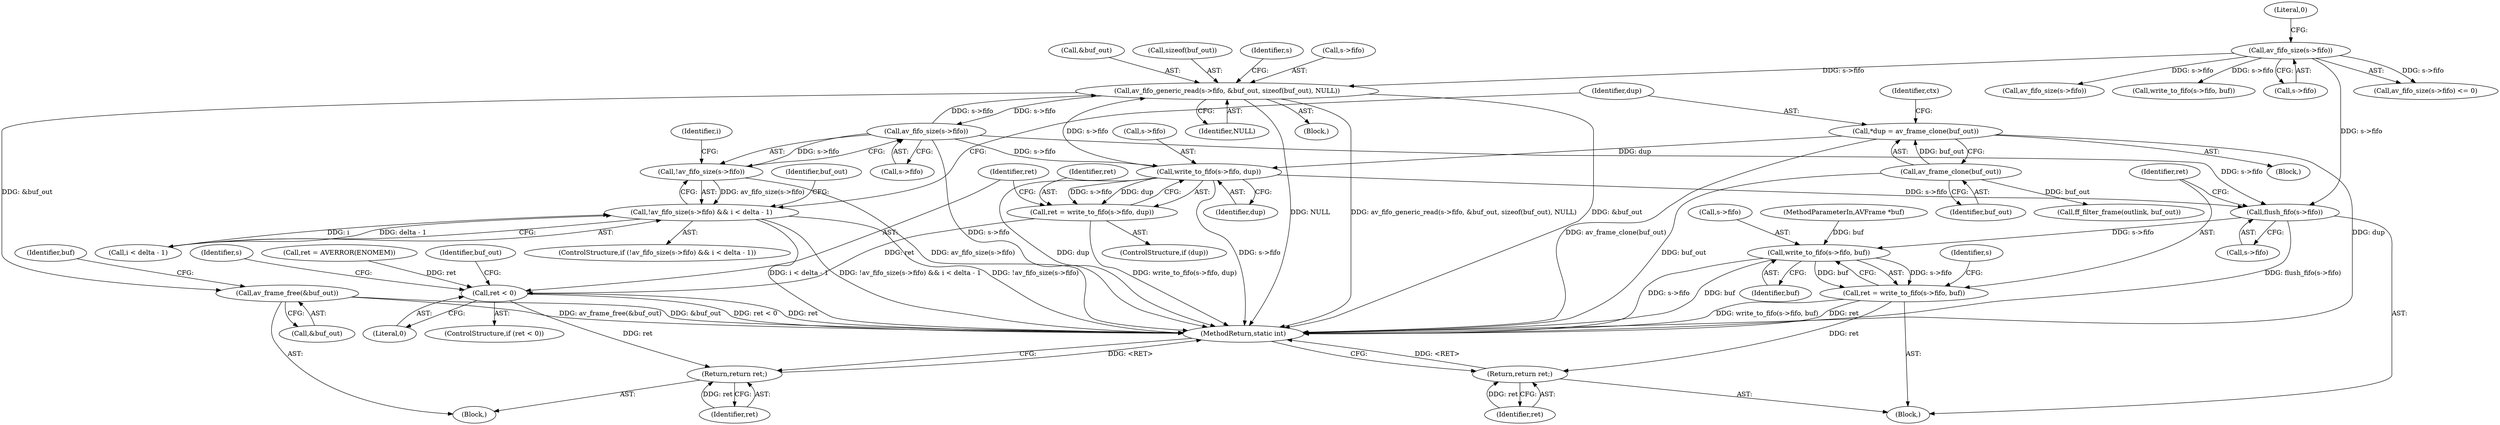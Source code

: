 digraph "0_FFmpeg_cdd5df8189ff1537f7abe8defe971f80602cc2d2@API" {
"1000348" [label="(Call,av_fifo_generic_read(s->fifo, &buf_out, sizeof(buf_out), NULL))"];
"1000360" [label="(Call,av_fifo_size(s->fifo))"];
"1000348" [label="(Call,av_fifo_generic_read(s->fifo, &buf_out, sizeof(buf_out), NULL))"];
"1000383" [label="(Call,write_to_fifo(s->fifo, dup))"];
"1000371" [label="(Call,*dup = av_frame_clone(buf_out))"];
"1000373" [label="(Call,av_frame_clone(buf_out))"];
"1000255" [label="(Call,av_fifo_size(s->fifo))"];
"1000398" [label="(Call,av_frame_free(&buf_out))"];
"1000359" [label="(Call,!av_fifo_size(s->fifo))"];
"1000358" [label="(Call,!av_fifo_size(s->fifo) && i < delta - 1)"];
"1000381" [label="(Call,ret = write_to_fifo(s->fifo, dup))"];
"1000394" [label="(Call,ret < 0)"];
"1000404" [label="(Return,return ret;)"];
"1000446" [label="(Call,flush_fifo(s->fifo))"];
"1000452" [label="(Call,write_to_fifo(s->fifo, buf))"];
"1000450" [label="(Call,ret = write_to_fifo(s->fifo, buf))"];
"1000475" [label="(Return,return ret;)"];
"1000432" [label="(Call,ff_filter_frame(outlink, buf_out))"];
"1000361" [label="(Call,s->fifo)"];
"1000403" [label="(Identifier,buf)"];
"1000109" [label="(Block,)"];
"1000372" [label="(Identifier,dup)"];
"1000476" [label="(Identifier,ret)"];
"1000389" [label="(Call,ret = AVERROR(ENOMEM))"];
"1000404" [label="(Return,return ret;)"];
"1000452" [label="(Call,write_to_fifo(s->fifo, buf))"];
"1000365" [label="(Identifier,i)"];
"1000362" [label="(Identifier,s)"];
"1000394" [label="(Call,ret < 0)"];
"1000450" [label="(Call,ret = write_to_fifo(s->fifo, buf))"];
"1000387" [label="(Identifier,dup)"];
"1000451" [label="(Identifier,ret)"];
"1000349" [label="(Call,s->fifo)"];
"1000400" [label="(Identifier,buf_out)"];
"1000447" [label="(Call,s->fifo)"];
"1000446" [label="(Call,flush_fifo(s->fifo))"];
"1000383" [label="(Call,write_to_fifo(s->fifo, dup))"];
"1000364" [label="(Call,i < delta - 1)"];
"1000373" [label="(Call,av_frame_clone(buf_out))"];
"1000254" [label="(Call,av_fifo_size(s->fifo) <= 0)"];
"1000412" [label="(Identifier,buf_out)"];
"1000408" [label="(Identifier,s)"];
"1000396" [label="(Literal,0)"];
"1000374" [label="(Identifier,buf_out)"];
"1000393" [label="(ControlStructure,if (ret < 0))"];
"1000296" [label="(Call,av_fifo_size(s->fifo))"];
"1000356" [label="(Identifier,NULL)"];
"1000358" [label="(Call,!av_fifo_size(s->fifo) && i < delta - 1)"];
"1000395" [label="(Identifier,ret)"];
"1000262" [label="(Call,write_to_fifo(s->fifo, buf))"];
"1000255" [label="(Call,av_fifo_size(s->fifo))"];
"1000371" [label="(Call,*dup = av_frame_clone(buf_out))"];
"1000360" [label="(Call,av_fifo_size(s->fifo))"];
"1000453" [label="(Call,s->fifo)"];
"1000359" [label="(Call,!av_fifo_size(s->fifo))"];
"1000477" [label="(MethodReturn,static int)"];
"1000379" [label="(ControlStructure,if (dup))"];
"1000397" [label="(Block,)"];
"1000384" [label="(Call,s->fifo)"];
"1000398" [label="(Call,av_frame_free(&buf_out))"];
"1000352" [label="(Call,&buf_out)"];
"1000376" [label="(Identifier,ctx)"];
"1000354" [label="(Call,sizeof(buf_out))"];
"1000256" [label="(Call,s->fifo)"];
"1000259" [label="(Literal,0)"];
"1000357" [label="(ControlStructure,if (!av_fifo_size(s->fifo) && i < delta - 1))"];
"1000346" [label="(Block,)"];
"1000405" [label="(Identifier,ret)"];
"1000381" [label="(Call,ret = write_to_fifo(s->fifo, dup))"];
"1000475" [label="(Return,return ret;)"];
"1000108" [label="(MethodParameterIn,AVFrame *buf)"];
"1000459" [label="(Identifier,s)"];
"1000348" [label="(Call,av_fifo_generic_read(s->fifo, &buf_out, sizeof(buf_out), NULL))"];
"1000369" [label="(Block,)"];
"1000382" [label="(Identifier,ret)"];
"1000456" [label="(Identifier,buf)"];
"1000399" [label="(Call,&buf_out)"];
"1000348" -> "1000346"  [label="AST: "];
"1000348" -> "1000356"  [label="CFG: "];
"1000349" -> "1000348"  [label="AST: "];
"1000352" -> "1000348"  [label="AST: "];
"1000354" -> "1000348"  [label="AST: "];
"1000356" -> "1000348"  [label="AST: "];
"1000362" -> "1000348"  [label="CFG: "];
"1000348" -> "1000477"  [label="DDG: NULL"];
"1000348" -> "1000477"  [label="DDG: av_fifo_generic_read(s->fifo, &buf_out, sizeof(buf_out), NULL)"];
"1000348" -> "1000477"  [label="DDG: &buf_out"];
"1000360" -> "1000348"  [label="DDG: s->fifo"];
"1000383" -> "1000348"  [label="DDG: s->fifo"];
"1000255" -> "1000348"  [label="DDG: s->fifo"];
"1000348" -> "1000360"  [label="DDG: s->fifo"];
"1000348" -> "1000398"  [label="DDG: &buf_out"];
"1000360" -> "1000359"  [label="AST: "];
"1000360" -> "1000361"  [label="CFG: "];
"1000361" -> "1000360"  [label="AST: "];
"1000359" -> "1000360"  [label="CFG: "];
"1000360" -> "1000477"  [label="DDG: s->fifo"];
"1000360" -> "1000359"  [label="DDG: s->fifo"];
"1000360" -> "1000383"  [label="DDG: s->fifo"];
"1000360" -> "1000446"  [label="DDG: s->fifo"];
"1000383" -> "1000381"  [label="AST: "];
"1000383" -> "1000387"  [label="CFG: "];
"1000384" -> "1000383"  [label="AST: "];
"1000387" -> "1000383"  [label="AST: "];
"1000381" -> "1000383"  [label="CFG: "];
"1000383" -> "1000477"  [label="DDG: s->fifo"];
"1000383" -> "1000477"  [label="DDG: dup"];
"1000383" -> "1000381"  [label="DDG: s->fifo"];
"1000383" -> "1000381"  [label="DDG: dup"];
"1000371" -> "1000383"  [label="DDG: dup"];
"1000383" -> "1000446"  [label="DDG: s->fifo"];
"1000371" -> "1000369"  [label="AST: "];
"1000371" -> "1000373"  [label="CFG: "];
"1000372" -> "1000371"  [label="AST: "];
"1000373" -> "1000371"  [label="AST: "];
"1000376" -> "1000371"  [label="CFG: "];
"1000371" -> "1000477"  [label="DDG: av_frame_clone(buf_out)"];
"1000371" -> "1000477"  [label="DDG: dup"];
"1000373" -> "1000371"  [label="DDG: buf_out"];
"1000373" -> "1000374"  [label="CFG: "];
"1000374" -> "1000373"  [label="AST: "];
"1000373" -> "1000477"  [label="DDG: buf_out"];
"1000373" -> "1000432"  [label="DDG: buf_out"];
"1000255" -> "1000254"  [label="AST: "];
"1000255" -> "1000256"  [label="CFG: "];
"1000256" -> "1000255"  [label="AST: "];
"1000259" -> "1000255"  [label="CFG: "];
"1000255" -> "1000254"  [label="DDG: s->fifo"];
"1000255" -> "1000262"  [label="DDG: s->fifo"];
"1000255" -> "1000296"  [label="DDG: s->fifo"];
"1000255" -> "1000446"  [label="DDG: s->fifo"];
"1000398" -> "1000397"  [label="AST: "];
"1000398" -> "1000399"  [label="CFG: "];
"1000399" -> "1000398"  [label="AST: "];
"1000403" -> "1000398"  [label="CFG: "];
"1000398" -> "1000477"  [label="DDG: av_frame_free(&buf_out)"];
"1000398" -> "1000477"  [label="DDG: &buf_out"];
"1000359" -> "1000358"  [label="AST: "];
"1000365" -> "1000359"  [label="CFG: "];
"1000358" -> "1000359"  [label="CFG: "];
"1000359" -> "1000477"  [label="DDG: av_fifo_size(s->fifo)"];
"1000359" -> "1000358"  [label="DDG: av_fifo_size(s->fifo)"];
"1000358" -> "1000357"  [label="AST: "];
"1000358" -> "1000364"  [label="CFG: "];
"1000364" -> "1000358"  [label="AST: "];
"1000372" -> "1000358"  [label="CFG: "];
"1000412" -> "1000358"  [label="CFG: "];
"1000358" -> "1000477"  [label="DDG: i < delta - 1"];
"1000358" -> "1000477"  [label="DDG: !av_fifo_size(s->fifo) && i < delta - 1"];
"1000358" -> "1000477"  [label="DDG: !av_fifo_size(s->fifo)"];
"1000364" -> "1000358"  [label="DDG: i"];
"1000364" -> "1000358"  [label="DDG: delta - 1"];
"1000381" -> "1000379"  [label="AST: "];
"1000382" -> "1000381"  [label="AST: "];
"1000395" -> "1000381"  [label="CFG: "];
"1000381" -> "1000477"  [label="DDG: write_to_fifo(s->fifo, dup)"];
"1000381" -> "1000394"  [label="DDG: ret"];
"1000394" -> "1000393"  [label="AST: "];
"1000394" -> "1000396"  [label="CFG: "];
"1000395" -> "1000394"  [label="AST: "];
"1000396" -> "1000394"  [label="AST: "];
"1000400" -> "1000394"  [label="CFG: "];
"1000408" -> "1000394"  [label="CFG: "];
"1000394" -> "1000477"  [label="DDG: ret < 0"];
"1000394" -> "1000477"  [label="DDG: ret"];
"1000389" -> "1000394"  [label="DDG: ret"];
"1000394" -> "1000404"  [label="DDG: ret"];
"1000404" -> "1000397"  [label="AST: "];
"1000404" -> "1000405"  [label="CFG: "];
"1000405" -> "1000404"  [label="AST: "];
"1000477" -> "1000404"  [label="CFG: "];
"1000404" -> "1000477"  [label="DDG: <RET>"];
"1000405" -> "1000404"  [label="DDG: ret"];
"1000446" -> "1000109"  [label="AST: "];
"1000446" -> "1000447"  [label="CFG: "];
"1000447" -> "1000446"  [label="AST: "];
"1000451" -> "1000446"  [label="CFG: "];
"1000446" -> "1000477"  [label="DDG: flush_fifo(s->fifo)"];
"1000446" -> "1000452"  [label="DDG: s->fifo"];
"1000452" -> "1000450"  [label="AST: "];
"1000452" -> "1000456"  [label="CFG: "];
"1000453" -> "1000452"  [label="AST: "];
"1000456" -> "1000452"  [label="AST: "];
"1000450" -> "1000452"  [label="CFG: "];
"1000452" -> "1000477"  [label="DDG: s->fifo"];
"1000452" -> "1000477"  [label="DDG: buf"];
"1000452" -> "1000450"  [label="DDG: s->fifo"];
"1000452" -> "1000450"  [label="DDG: buf"];
"1000108" -> "1000452"  [label="DDG: buf"];
"1000450" -> "1000109"  [label="AST: "];
"1000451" -> "1000450"  [label="AST: "];
"1000459" -> "1000450"  [label="CFG: "];
"1000450" -> "1000477"  [label="DDG: write_to_fifo(s->fifo, buf)"];
"1000450" -> "1000477"  [label="DDG: ret"];
"1000450" -> "1000475"  [label="DDG: ret"];
"1000475" -> "1000109"  [label="AST: "];
"1000475" -> "1000476"  [label="CFG: "];
"1000476" -> "1000475"  [label="AST: "];
"1000477" -> "1000475"  [label="CFG: "];
"1000475" -> "1000477"  [label="DDG: <RET>"];
"1000476" -> "1000475"  [label="DDG: ret"];
}
